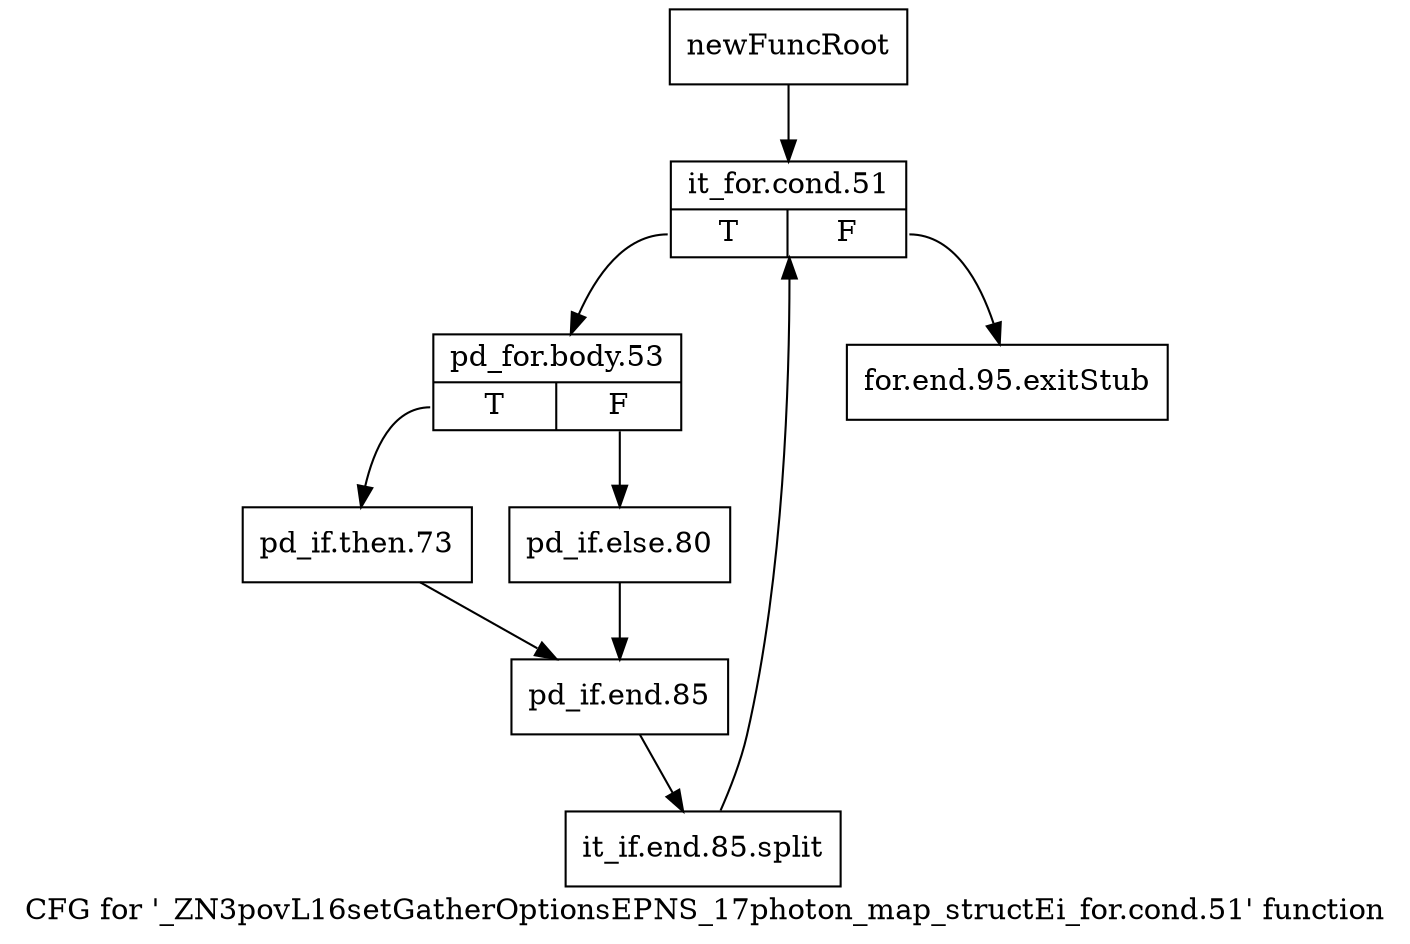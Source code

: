 digraph "CFG for '_ZN3povL16setGatherOptionsEPNS_17photon_map_structEi_for.cond.51' function" {
	label="CFG for '_ZN3povL16setGatherOptionsEPNS_17photon_map_structEi_for.cond.51' function";

	Node0x2960160 [shape=record,label="{newFuncRoot}"];
	Node0x2960160 -> Node0x29e4470;
	Node0x29e4420 [shape=record,label="{for.end.95.exitStub}"];
	Node0x29e4470 [shape=record,label="{it_for.cond.51|{<s0>T|<s1>F}}"];
	Node0x29e4470:s0 -> Node0x29e44c0;
	Node0x29e4470:s1 -> Node0x29e4420;
	Node0x29e44c0 [shape=record,label="{pd_for.body.53|{<s0>T|<s1>F}}"];
	Node0x29e44c0:s0 -> Node0x29e4560;
	Node0x29e44c0:s1 -> Node0x29e4510;
	Node0x29e4510 [shape=record,label="{pd_if.else.80}"];
	Node0x29e4510 -> Node0x29e45b0;
	Node0x29e4560 [shape=record,label="{pd_if.then.73}"];
	Node0x29e4560 -> Node0x29e45b0;
	Node0x29e45b0 [shape=record,label="{pd_if.end.85}"];
	Node0x29e45b0 -> Node0x389c210;
	Node0x389c210 [shape=record,label="{it_if.end.85.split}"];
	Node0x389c210 -> Node0x29e4470;
}
